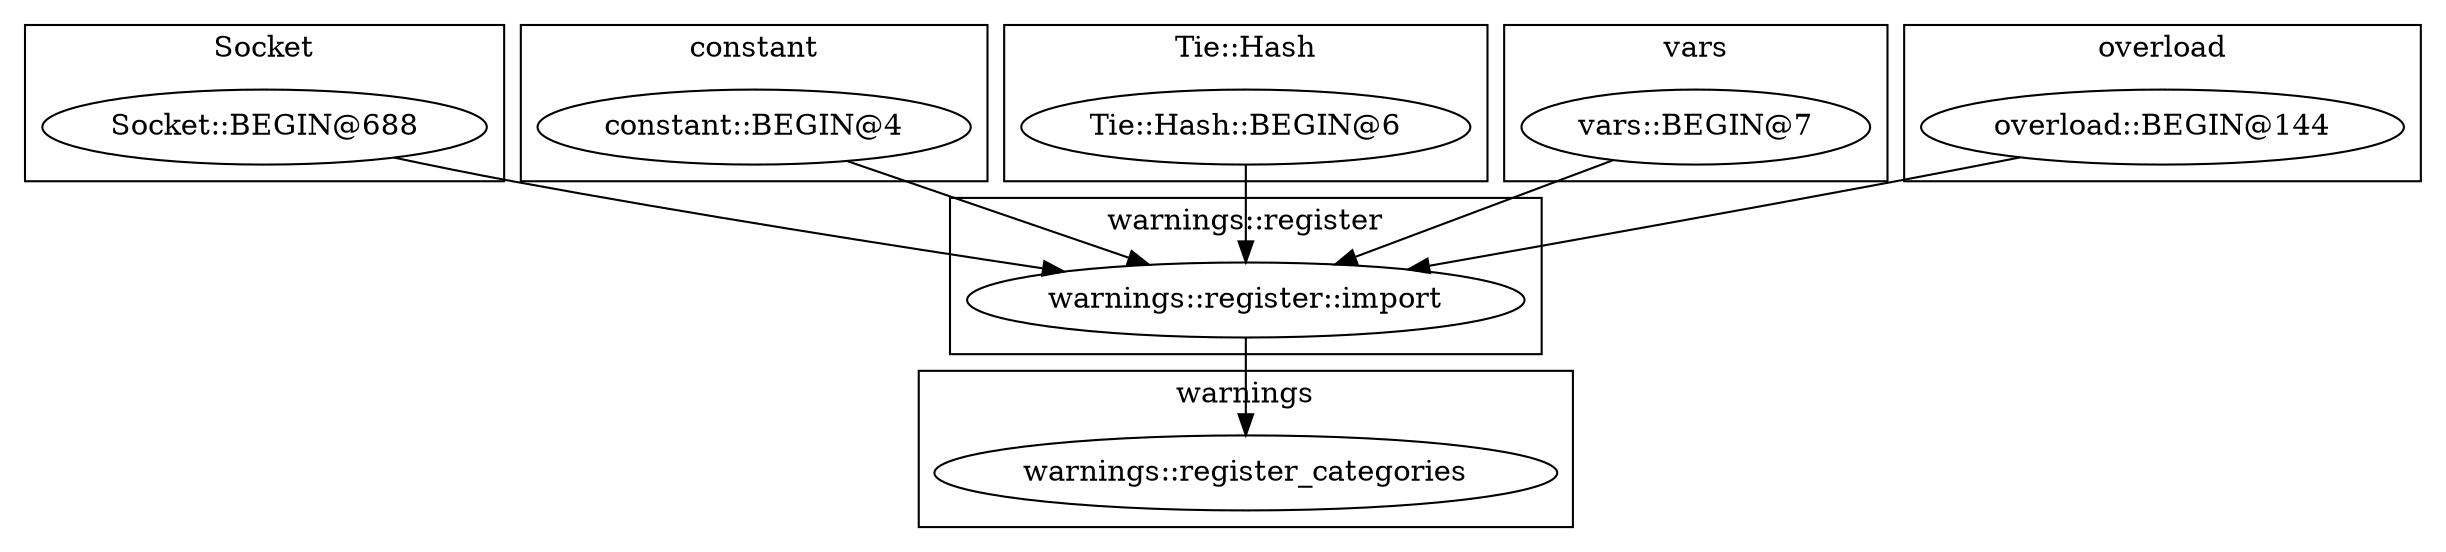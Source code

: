 digraph {
graph [overlap=false]
subgraph cluster_Socket {
	label="Socket";
	"Socket::BEGIN@688";
}
subgraph cluster_constant {
	label="constant";
	"constant::BEGIN@4";
}
subgraph cluster_Tie_Hash {
	label="Tie::Hash";
	"Tie::Hash::BEGIN@6";
}
subgraph cluster_warnings_register {
	label="warnings::register";
	"warnings::register::import";
}
subgraph cluster_vars {
	label="vars";
	"vars::BEGIN@7";
}
subgraph cluster_warnings {
	label="warnings";
	"warnings::register_categories";
}
subgraph cluster_overload {
	label="overload";
	"overload::BEGIN@144";
}
"vars::BEGIN@7" -> "warnings::register::import";
"Tie::Hash::BEGIN@6" -> "warnings::register::import";
"Socket::BEGIN@688" -> "warnings::register::import";
"constant::BEGIN@4" -> "warnings::register::import";
"overload::BEGIN@144" -> "warnings::register::import";
"warnings::register::import" -> "warnings::register_categories";
}
